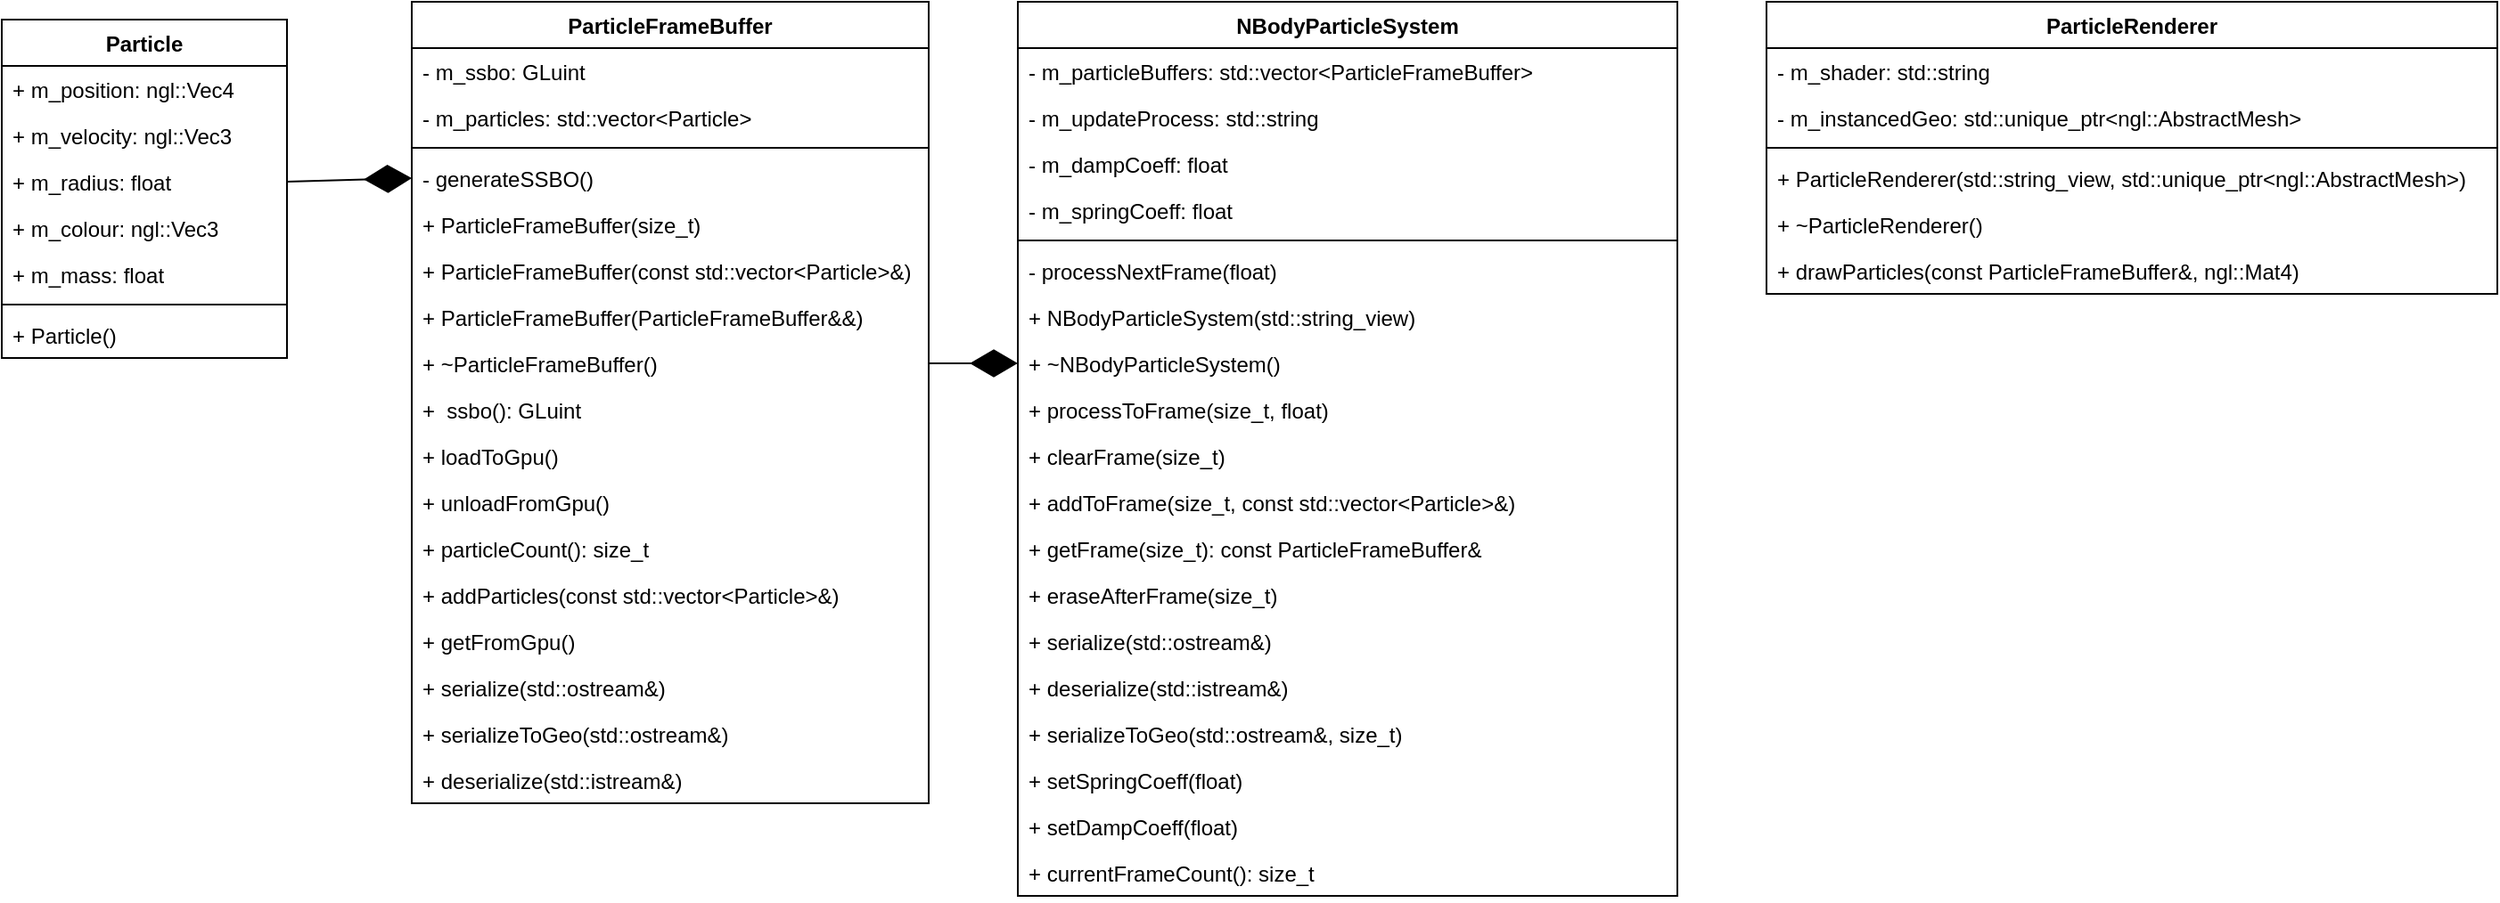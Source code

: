 <mxfile version="20.7.4" type="google"><diagram id="C5RBs43oDa-KdzZeNtuy" name="Page-1"><mxGraphModel grid="1" page="1" gridSize="10" guides="1" tooltips="1" connect="1" arrows="1" fold="1" pageScale="1" pageWidth="827" pageHeight="1169" math="0" shadow="0"><root><mxCell id="WIyWlLk6GJQsqaUBKTNV-0"/><mxCell id="WIyWlLk6GJQsqaUBKTNV-1" parent="WIyWlLk6GJQsqaUBKTNV-0"/><mxCell id="sdkMAZA4-VlE3pLJ2qUO-5" value="Particle" style="swimlane;fontStyle=1;align=center;verticalAlign=top;childLayout=stackLayout;horizontal=1;startSize=26;horizontalStack=0;resizeParent=1;resizeParentMax=0;resizeLast=0;collapsible=1;marginBottom=0;" vertex="1" parent="WIyWlLk6GJQsqaUBKTNV-1"><mxGeometry x="330" y="380" width="160" height="190" as="geometry"/></mxCell><mxCell id="sdkMAZA4-VlE3pLJ2qUO-10" value="+ m_position: ngl::Vec4   " style="text;strokeColor=none;fillColor=none;align=left;verticalAlign=top;spacingLeft=4;spacingRight=4;overflow=hidden;rotatable=0;points=[[0,0.5],[1,0.5]];portConstraint=eastwest;" vertex="1" parent="sdkMAZA4-VlE3pLJ2qUO-5"><mxGeometry y="26" width="160" height="26" as="geometry"/></mxCell><mxCell id="sdkMAZA4-VlE3pLJ2qUO-12" value="+ m_velocity: ngl::Vec3   " style="text;strokeColor=none;fillColor=none;align=left;verticalAlign=top;spacingLeft=4;spacingRight=4;overflow=hidden;rotatable=0;points=[[0,0.5],[1,0.5]];portConstraint=eastwest;" vertex="1" parent="sdkMAZA4-VlE3pLJ2qUO-5"><mxGeometry y="52" width="160" height="26" as="geometry"/></mxCell><mxCell id="sdkMAZA4-VlE3pLJ2qUO-14" value="+ m_radius: float  " style="text;strokeColor=none;fillColor=none;align=left;verticalAlign=top;spacingLeft=4;spacingRight=4;overflow=hidden;rotatable=0;points=[[0,0.5],[1,0.5]];portConstraint=eastwest;" vertex="1" parent="sdkMAZA4-VlE3pLJ2qUO-5"><mxGeometry y="78" width="160" height="26" as="geometry"/></mxCell><mxCell id="sdkMAZA4-VlE3pLJ2qUO-13" value="+ m_colour: ngl::Vec3   " style="text;strokeColor=none;fillColor=none;align=left;verticalAlign=top;spacingLeft=4;spacingRight=4;overflow=hidden;rotatable=0;points=[[0,0.5],[1,0.5]];portConstraint=eastwest;" vertex="1" parent="sdkMAZA4-VlE3pLJ2qUO-5"><mxGeometry y="104" width="160" height="26" as="geometry"/></mxCell><mxCell id="sdkMAZA4-VlE3pLJ2qUO-15" value="+ m_mass: float" style="text;strokeColor=none;fillColor=none;align=left;verticalAlign=top;spacingLeft=4;spacingRight=4;overflow=hidden;rotatable=0;points=[[0,0.5],[1,0.5]];portConstraint=eastwest;" vertex="1" parent="sdkMAZA4-VlE3pLJ2qUO-5"><mxGeometry y="130" width="160" height="26" as="geometry"/></mxCell><mxCell id="sdkMAZA4-VlE3pLJ2qUO-7" value="" style="line;strokeWidth=1;fillColor=none;align=left;verticalAlign=middle;spacingTop=-1;spacingLeft=3;spacingRight=3;rotatable=0;labelPosition=right;points=[];portConstraint=eastwest;strokeColor=inherit;" vertex="1" parent="sdkMAZA4-VlE3pLJ2qUO-5"><mxGeometry y="156" width="160" height="8" as="geometry"/></mxCell><mxCell id="sdkMAZA4-VlE3pLJ2qUO-16" value="+ Particle()  " style="text;strokeColor=none;fillColor=none;align=left;verticalAlign=top;spacingLeft=4;spacingRight=4;overflow=hidden;rotatable=0;points=[[0,0.5],[1,0.5]];portConstraint=eastwest;" vertex="1" parent="sdkMAZA4-VlE3pLJ2qUO-5"><mxGeometry y="164" width="160" height="26" as="geometry"/></mxCell><mxCell id="sdkMAZA4-VlE3pLJ2qUO-17" value="ParticleFrameBuffer" style="swimlane;fontStyle=1;align=center;verticalAlign=top;childLayout=stackLayout;horizontal=1;startSize=26;horizontalStack=0;resizeParent=1;resizeParentMax=0;resizeLast=0;collapsible=1;marginBottom=0;" vertex="1" parent="WIyWlLk6GJQsqaUBKTNV-1"><mxGeometry x="560" y="370" width="290" height="450" as="geometry"/></mxCell><mxCell id="sdkMAZA4-VlE3pLJ2qUO-21" value="- m_ssbo: GLuint  " style="text;strokeColor=none;fillColor=none;align=left;verticalAlign=top;spacingLeft=4;spacingRight=4;overflow=hidden;rotatable=0;points=[[0,0.5],[1,0.5]];portConstraint=eastwest;" vertex="1" parent="sdkMAZA4-VlE3pLJ2qUO-17"><mxGeometry y="26" width="290" height="26" as="geometry"/></mxCell><mxCell id="sdkMAZA4-VlE3pLJ2qUO-22" value="- m_particles: std::vector&lt;Particle&gt;" style="text;strokeColor=none;fillColor=none;align=left;verticalAlign=top;spacingLeft=4;spacingRight=4;overflow=hidden;rotatable=0;points=[[0,0.5],[1,0.5]];portConstraint=eastwest;" vertex="1" parent="sdkMAZA4-VlE3pLJ2qUO-17"><mxGeometry y="52" width="290" height="26" as="geometry"/></mxCell><mxCell id="sdkMAZA4-VlE3pLJ2qUO-19" value="" style="line;strokeWidth=1;fillColor=none;align=left;verticalAlign=middle;spacingTop=-1;spacingLeft=3;spacingRight=3;rotatable=0;labelPosition=right;points=[];portConstraint=eastwest;strokeColor=inherit;" vertex="1" parent="sdkMAZA4-VlE3pLJ2qUO-17"><mxGeometry y="78" width="290" height="8" as="geometry"/></mxCell><mxCell id="sdkMAZA4-VlE3pLJ2qUO-24" value="- generateSSBO()" style="text;strokeColor=none;fillColor=none;align=left;verticalAlign=top;spacingLeft=4;spacingRight=4;overflow=hidden;rotatable=0;points=[[0,0.5],[1,0.5]];portConstraint=eastwest;" vertex="1" parent="sdkMAZA4-VlE3pLJ2qUO-17"><mxGeometry y="86" width="290" height="26" as="geometry"/></mxCell><mxCell id="sdkMAZA4-VlE3pLJ2qUO-25" value="+ ParticleFrameBuffer(size_t)" style="text;strokeColor=none;fillColor=none;align=left;verticalAlign=top;spacingLeft=4;spacingRight=4;overflow=hidden;rotatable=0;points=[[0,0.5],[1,0.5]];portConstraint=eastwest;" vertex="1" parent="sdkMAZA4-VlE3pLJ2qUO-17"><mxGeometry y="112" width="290" height="26" as="geometry"/></mxCell><mxCell id="sdkMAZA4-VlE3pLJ2qUO-26" value="+ ParticleFrameBuffer(const std::vector&lt;Particle&gt;&amp;)" style="text;strokeColor=none;fillColor=none;align=left;verticalAlign=top;spacingLeft=4;spacingRight=4;overflow=hidden;rotatable=0;points=[[0,0.5],[1,0.5]];portConstraint=eastwest;" vertex="1" parent="sdkMAZA4-VlE3pLJ2qUO-17"><mxGeometry y="138" width="290" height="26" as="geometry"/></mxCell><mxCell id="sdkMAZA4-VlE3pLJ2qUO-27" value="+ ParticleFrameBuffer(ParticleFrameBuffer&amp;&amp;)" style="text;strokeColor=none;fillColor=none;align=left;verticalAlign=top;spacingLeft=4;spacingRight=4;overflow=hidden;rotatable=0;points=[[0,0.5],[1,0.5]];portConstraint=eastwest;" vertex="1" parent="sdkMAZA4-VlE3pLJ2qUO-17"><mxGeometry y="164" width="290" height="26" as="geometry"/></mxCell><mxCell id="sdkMAZA4-VlE3pLJ2qUO-28" value="+ ~ParticleFrameBuffer() " style="text;strokeColor=none;fillColor=none;align=left;verticalAlign=top;spacingLeft=4;spacingRight=4;overflow=hidden;rotatable=0;points=[[0,0.5],[1,0.5]];portConstraint=eastwest;" vertex="1" parent="sdkMAZA4-VlE3pLJ2qUO-17"><mxGeometry y="190" width="290" height="26" as="geometry"/></mxCell><mxCell id="sdkMAZA4-VlE3pLJ2qUO-30" value="+  ssbo(): GLuint" style="text;strokeColor=none;fillColor=none;align=left;verticalAlign=top;spacingLeft=4;spacingRight=4;overflow=hidden;rotatable=0;points=[[0,0.5],[1,0.5]];portConstraint=eastwest;" vertex="1" parent="sdkMAZA4-VlE3pLJ2qUO-17"><mxGeometry y="216" width="290" height="26" as="geometry"/></mxCell><mxCell id="sdkMAZA4-VlE3pLJ2qUO-31" value="+ loadToGpu()" style="text;strokeColor=none;fillColor=none;align=left;verticalAlign=top;spacingLeft=4;spacingRight=4;overflow=hidden;rotatable=0;points=[[0,0.5],[1,0.5]];portConstraint=eastwest;" vertex="1" parent="sdkMAZA4-VlE3pLJ2qUO-17"><mxGeometry y="242" width="290" height="26" as="geometry"/></mxCell><mxCell id="sdkMAZA4-VlE3pLJ2qUO-32" value="+ unloadFromGpu()    " style="text;strokeColor=none;fillColor=none;align=left;verticalAlign=top;spacingLeft=4;spacingRight=4;overflow=hidden;rotatable=0;points=[[0,0.5],[1,0.5]];portConstraint=eastwest;" vertex="1" parent="sdkMAZA4-VlE3pLJ2qUO-17"><mxGeometry y="268" width="290" height="26" as="geometry"/></mxCell><mxCell id="sdkMAZA4-VlE3pLJ2qUO-33" value="+ particleCount(): size_t" style="text;strokeColor=none;fillColor=none;align=left;verticalAlign=top;spacingLeft=4;spacingRight=4;overflow=hidden;rotatable=0;points=[[0,0.5],[1,0.5]];portConstraint=eastwest;" vertex="1" parent="sdkMAZA4-VlE3pLJ2qUO-17"><mxGeometry y="294" width="290" height="26" as="geometry"/></mxCell><mxCell id="sdkMAZA4-VlE3pLJ2qUO-34" value="+ addParticles(const std::vector&lt;Particle&gt;&amp;)" style="text;strokeColor=none;fillColor=none;align=left;verticalAlign=top;spacingLeft=4;spacingRight=4;overflow=hidden;rotatable=0;points=[[0,0.5],[1,0.5]];portConstraint=eastwest;" vertex="1" parent="sdkMAZA4-VlE3pLJ2qUO-17"><mxGeometry y="320" width="290" height="26" as="geometry"/></mxCell><mxCell id="sdkMAZA4-VlE3pLJ2qUO-35" value="+ getFromGpu()" style="text;strokeColor=none;fillColor=none;align=left;verticalAlign=top;spacingLeft=4;spacingRight=4;overflow=hidden;rotatable=0;points=[[0,0.5],[1,0.5]];portConstraint=eastwest;" vertex="1" parent="sdkMAZA4-VlE3pLJ2qUO-17"><mxGeometry y="346" width="290" height="26" as="geometry"/></mxCell><mxCell id="sdkMAZA4-VlE3pLJ2qUO-36" value="+ serialize(std::ostream&amp;)" style="text;strokeColor=none;fillColor=none;align=left;verticalAlign=top;spacingLeft=4;spacingRight=4;overflow=hidden;rotatable=0;points=[[0,0.5],[1,0.5]];portConstraint=eastwest;" vertex="1" parent="sdkMAZA4-VlE3pLJ2qUO-17"><mxGeometry y="372" width="290" height="26" as="geometry"/></mxCell><mxCell id="sdkMAZA4-VlE3pLJ2qUO-37" value="+ serializeToGeo(std::ostream&amp;)" style="text;strokeColor=none;fillColor=none;align=left;verticalAlign=top;spacingLeft=4;spacingRight=4;overflow=hidden;rotatable=0;points=[[0,0.5],[1,0.5]];portConstraint=eastwest;" vertex="1" parent="sdkMAZA4-VlE3pLJ2qUO-17"><mxGeometry y="398" width="290" height="26" as="geometry"/></mxCell><mxCell id="sdkMAZA4-VlE3pLJ2qUO-38" value="+ deserialize(std::istream&amp;)" style="text;strokeColor=none;fillColor=none;align=left;verticalAlign=top;spacingLeft=4;spacingRight=4;overflow=hidden;rotatable=0;points=[[0,0.5],[1,0.5]];portConstraint=eastwest;" vertex="1" parent="sdkMAZA4-VlE3pLJ2qUO-17"><mxGeometry y="424" width="290" height="26" as="geometry"/></mxCell><mxCell id="sdkMAZA4-VlE3pLJ2qUO-23" value="" style="endArrow=diamondThin;endFill=1;endSize=24;html=1;rounded=0;exitX=1;exitY=0.5;exitDx=0;exitDy=0;entryX=0;entryY=0.5;entryDx=0;entryDy=0;" edge="1" parent="WIyWlLk6GJQsqaUBKTNV-1" source="sdkMAZA4-VlE3pLJ2qUO-14" target="sdkMAZA4-VlE3pLJ2qUO-24"><mxGeometry width="160" relative="1" as="geometry"><mxPoint x="490" y="420" as="sourcePoint"/><mxPoint x="640" y="420" as="targetPoint"/></mxGeometry></mxCell><mxCell id="sdkMAZA4-VlE3pLJ2qUO-39" value="NBodyParticleSystem" style="swimlane;fontStyle=1;align=center;verticalAlign=top;childLayout=stackLayout;horizontal=1;startSize=26;horizontalStack=0;resizeParent=1;resizeParentMax=0;resizeLast=0;collapsible=1;marginBottom=0;" vertex="1" parent="WIyWlLk6GJQsqaUBKTNV-1"><mxGeometry x="900" y="370" width="370" height="502" as="geometry"/></mxCell><mxCell id="sdkMAZA4-VlE3pLJ2qUO-40" value="- m_particleBuffers: std::vector&lt;ParticleFrameBuffer&gt;" style="text;strokeColor=none;fillColor=none;align=left;verticalAlign=top;spacingLeft=4;spacingRight=4;overflow=hidden;rotatable=0;points=[[0,0.5],[1,0.5]];portConstraint=eastwest;" vertex="1" parent="sdkMAZA4-VlE3pLJ2qUO-39"><mxGeometry y="26" width="370" height="26" as="geometry"/></mxCell><mxCell id="sdkMAZA4-VlE3pLJ2qUO-43" value="- m_updateProcess: std::string" style="text;strokeColor=none;fillColor=none;align=left;verticalAlign=top;spacingLeft=4;spacingRight=4;overflow=hidden;rotatable=0;points=[[0,0.5],[1,0.5]];portConstraint=eastwest;" vertex="1" parent="sdkMAZA4-VlE3pLJ2qUO-39"><mxGeometry y="52" width="370" height="26" as="geometry"/></mxCell><mxCell id="sdkMAZA4-VlE3pLJ2qUO-44" value="- m_dampCoeff: float " style="text;strokeColor=none;fillColor=none;align=left;verticalAlign=top;spacingLeft=4;spacingRight=4;overflow=hidden;rotatable=0;points=[[0,0.5],[1,0.5]];portConstraint=eastwest;" vertex="1" parent="sdkMAZA4-VlE3pLJ2qUO-39"><mxGeometry y="78" width="370" height="26" as="geometry"/></mxCell><mxCell id="sdkMAZA4-VlE3pLJ2qUO-45" value="- m_springCoeff: float" style="text;strokeColor=none;fillColor=none;align=left;verticalAlign=top;spacingLeft=4;spacingRight=4;overflow=hidden;rotatable=0;points=[[0,0.5],[1,0.5]];portConstraint=eastwest;" vertex="1" parent="sdkMAZA4-VlE3pLJ2qUO-39"><mxGeometry y="104" width="370" height="26" as="geometry"/></mxCell><mxCell id="sdkMAZA4-VlE3pLJ2qUO-41" value="" style="line;strokeWidth=1;fillColor=none;align=left;verticalAlign=middle;spacingTop=-1;spacingLeft=3;spacingRight=3;rotatable=0;labelPosition=right;points=[];portConstraint=eastwest;strokeColor=inherit;" vertex="1" parent="sdkMAZA4-VlE3pLJ2qUO-39"><mxGeometry y="130" width="370" height="8" as="geometry"/></mxCell><mxCell id="sdkMAZA4-VlE3pLJ2qUO-58" value="- processNextFrame(float)" style="text;strokeColor=none;fillColor=none;align=left;verticalAlign=top;spacingLeft=4;spacingRight=4;overflow=hidden;rotatable=0;points=[[0,0.5],[1,0.5]];portConstraint=eastwest;" vertex="1" parent="sdkMAZA4-VlE3pLJ2qUO-39"><mxGeometry y="138" width="370" height="26" as="geometry"/></mxCell><mxCell id="sdkMAZA4-VlE3pLJ2qUO-42" value="+ NBodyParticleSystem(std::string_view)" style="text;strokeColor=none;fillColor=none;align=left;verticalAlign=top;spacingLeft=4;spacingRight=4;overflow=hidden;rotatable=0;points=[[0,0.5],[1,0.5]];portConstraint=eastwest;" vertex="1" parent="sdkMAZA4-VlE3pLJ2qUO-39"><mxGeometry y="164" width="370" height="26" as="geometry"/></mxCell><mxCell id="sdkMAZA4-VlE3pLJ2qUO-46" value="+ ~NBodyParticleSystem()&#xA;" style="text;strokeColor=none;fillColor=none;align=left;verticalAlign=top;spacingLeft=4;spacingRight=4;overflow=hidden;rotatable=0;points=[[0,0.5],[1,0.5]];portConstraint=eastwest;" vertex="1" parent="sdkMAZA4-VlE3pLJ2qUO-39"><mxGeometry y="190" width="370" height="26" as="geometry"/></mxCell><mxCell id="sdkMAZA4-VlE3pLJ2qUO-47" value="+ processToFrame(size_t, float)" style="text;strokeColor=none;fillColor=none;align=left;verticalAlign=top;spacingLeft=4;spacingRight=4;overflow=hidden;rotatable=0;points=[[0,0.5],[1,0.5]];portConstraint=eastwest;" vertex="1" parent="sdkMAZA4-VlE3pLJ2qUO-39"><mxGeometry y="216" width="370" height="26" as="geometry"/></mxCell><mxCell id="sdkMAZA4-VlE3pLJ2qUO-48" value="+ clearFrame(size_t)" style="text;strokeColor=none;fillColor=none;align=left;verticalAlign=top;spacingLeft=4;spacingRight=4;overflow=hidden;rotatable=0;points=[[0,0.5],[1,0.5]];portConstraint=eastwest;" vertex="1" parent="sdkMAZA4-VlE3pLJ2qUO-39"><mxGeometry y="242" width="370" height="26" as="geometry"/></mxCell><mxCell id="sdkMAZA4-VlE3pLJ2qUO-49" value="+ addToFrame(size_t, const std::vector&lt;Particle&gt;&amp;)" style="text;strokeColor=none;fillColor=none;align=left;verticalAlign=top;spacingLeft=4;spacingRight=4;overflow=hidden;rotatable=0;points=[[0,0.5],[1,0.5]];portConstraint=eastwest;" vertex="1" parent="sdkMAZA4-VlE3pLJ2qUO-39"><mxGeometry y="268" width="370" height="26" as="geometry"/></mxCell><mxCell id="sdkMAZA4-VlE3pLJ2qUO-50" value="+ getFrame(size_t): const ParticleFrameBuffer&amp;" style="text;strokeColor=none;fillColor=none;align=left;verticalAlign=top;spacingLeft=4;spacingRight=4;overflow=hidden;rotatable=0;points=[[0,0.5],[1,0.5]];portConstraint=eastwest;" vertex="1" parent="sdkMAZA4-VlE3pLJ2qUO-39"><mxGeometry y="294" width="370" height="26" as="geometry"/></mxCell><mxCell id="sdkMAZA4-VlE3pLJ2qUO-51" value="+ eraseAfterFrame(size_t)" style="text;strokeColor=none;fillColor=none;align=left;verticalAlign=top;spacingLeft=4;spacingRight=4;overflow=hidden;rotatable=0;points=[[0,0.5],[1,0.5]];portConstraint=eastwest;" vertex="1" parent="sdkMAZA4-VlE3pLJ2qUO-39"><mxGeometry y="320" width="370" height="26" as="geometry"/></mxCell><mxCell id="sdkMAZA4-VlE3pLJ2qUO-52" value="+ serialize(std::ostream&amp;)" style="text;strokeColor=none;fillColor=none;align=left;verticalAlign=top;spacingLeft=4;spacingRight=4;overflow=hidden;rotatable=0;points=[[0,0.5],[1,0.5]];portConstraint=eastwest;" vertex="1" parent="sdkMAZA4-VlE3pLJ2qUO-39"><mxGeometry y="346" width="370" height="26" as="geometry"/></mxCell><mxCell id="sdkMAZA4-VlE3pLJ2qUO-53" value="+ deserialize(std::istream&amp;)" style="text;strokeColor=none;fillColor=none;align=left;verticalAlign=top;spacingLeft=4;spacingRight=4;overflow=hidden;rotatable=0;points=[[0,0.5],[1,0.5]];portConstraint=eastwest;" vertex="1" parent="sdkMAZA4-VlE3pLJ2qUO-39"><mxGeometry y="372" width="370" height="26" as="geometry"/></mxCell><mxCell id="sdkMAZA4-VlE3pLJ2qUO-54" value="+ serializeToGeo(std::ostream&amp;, size_t)" style="text;strokeColor=none;fillColor=none;align=left;verticalAlign=top;spacingLeft=4;spacingRight=4;overflow=hidden;rotatable=0;points=[[0,0.5],[1,0.5]];portConstraint=eastwest;" vertex="1" parent="sdkMAZA4-VlE3pLJ2qUO-39"><mxGeometry y="398" width="370" height="26" as="geometry"/></mxCell><mxCell id="sdkMAZA4-VlE3pLJ2qUO-55" value="+ setSpringCoeff(float)" style="text;strokeColor=none;fillColor=none;align=left;verticalAlign=top;spacingLeft=4;spacingRight=4;overflow=hidden;rotatable=0;points=[[0,0.5],[1,0.5]];portConstraint=eastwest;" vertex="1" parent="sdkMAZA4-VlE3pLJ2qUO-39"><mxGeometry y="424" width="370" height="26" as="geometry"/></mxCell><mxCell id="sdkMAZA4-VlE3pLJ2qUO-56" value="+ setDampCoeff(float)" style="text;strokeColor=none;fillColor=none;align=left;verticalAlign=top;spacingLeft=4;spacingRight=4;overflow=hidden;rotatable=0;points=[[0,0.5],[1,0.5]];portConstraint=eastwest;" vertex="1" parent="sdkMAZA4-VlE3pLJ2qUO-39"><mxGeometry y="450" width="370" height="26" as="geometry"/></mxCell><mxCell id="sdkMAZA4-VlE3pLJ2qUO-57" value="+ currentFrameCount(): size_t" style="text;strokeColor=none;fillColor=none;align=left;verticalAlign=top;spacingLeft=4;spacingRight=4;overflow=hidden;rotatable=0;points=[[0,0.5],[1,0.5]];portConstraint=eastwest;" vertex="1" parent="sdkMAZA4-VlE3pLJ2qUO-39"><mxGeometry y="476" width="370" height="26" as="geometry"/></mxCell><mxCell id="sdkMAZA4-VlE3pLJ2qUO-59" value="" style="endArrow=diamondThin;endFill=1;endSize=24;html=1;rounded=0;entryX=0;entryY=0.5;entryDx=0;entryDy=0;exitX=1;exitY=0.5;exitDx=0;exitDy=0;" edge="1" parent="WIyWlLk6GJQsqaUBKTNV-1" source="sdkMAZA4-VlE3pLJ2qUO-28" target="sdkMAZA4-VlE3pLJ2qUO-46"><mxGeometry width="160" relative="1" as="geometry"><mxPoint x="800" y="420" as="sourcePoint"/><mxPoint x="950" y="420" as="targetPoint"/></mxGeometry></mxCell><mxCell id="sdkMAZA4-VlE3pLJ2qUO-64" value="ParticleRenderer&#xA;" style="swimlane;fontStyle=1;align=center;verticalAlign=top;childLayout=stackLayout;horizontal=1;startSize=26;horizontalStack=0;resizeParent=1;resizeParentMax=0;resizeLast=0;collapsible=1;marginBottom=0;" vertex="1" parent="WIyWlLk6GJQsqaUBKTNV-1"><mxGeometry x="1320" y="370" width="410" height="164" as="geometry"/></mxCell><mxCell id="sdkMAZA4-VlE3pLJ2qUO-65" value="- m_shader: std::string " style="text;strokeColor=none;fillColor=none;align=left;verticalAlign=top;spacingLeft=4;spacingRight=4;overflow=hidden;rotatable=0;points=[[0,0.5],[1,0.5]];portConstraint=eastwest;" vertex="1" parent="sdkMAZA4-VlE3pLJ2qUO-64"><mxGeometry y="26" width="410" height="26" as="geometry"/></mxCell><mxCell id="sdkMAZA4-VlE3pLJ2qUO-69" value="- m_instancedGeo: std::unique_ptr&lt;ngl::AbstractMesh&gt;" style="text;strokeColor=none;fillColor=none;align=left;verticalAlign=top;spacingLeft=4;spacingRight=4;overflow=hidden;rotatable=0;points=[[0,0.5],[1,0.5]];portConstraint=eastwest;" vertex="1" parent="sdkMAZA4-VlE3pLJ2qUO-64"><mxGeometry y="52" width="410" height="26" as="geometry"/></mxCell><mxCell id="sdkMAZA4-VlE3pLJ2qUO-66" value="" style="line;strokeWidth=1;fillColor=none;align=left;verticalAlign=middle;spacingTop=-1;spacingLeft=3;spacingRight=3;rotatable=0;labelPosition=right;points=[];portConstraint=eastwest;strokeColor=inherit;" vertex="1" parent="sdkMAZA4-VlE3pLJ2qUO-64"><mxGeometry y="78" width="410" height="8" as="geometry"/></mxCell><mxCell id="sdkMAZA4-VlE3pLJ2qUO-67" value="+ ParticleRenderer(std::string_view, std::unique_ptr&lt;ngl::AbstractMesh&gt;)" style="text;strokeColor=none;fillColor=none;align=left;verticalAlign=top;spacingLeft=4;spacingRight=4;overflow=hidden;rotatable=0;points=[[0,0.5],[1,0.5]];portConstraint=eastwest;" vertex="1" parent="sdkMAZA4-VlE3pLJ2qUO-64"><mxGeometry y="86" width="410" height="26" as="geometry"/></mxCell><mxCell id="sdkMAZA4-VlE3pLJ2qUO-70" value="+ ~ParticleRenderer()" style="text;strokeColor=none;fillColor=none;align=left;verticalAlign=top;spacingLeft=4;spacingRight=4;overflow=hidden;rotatable=0;points=[[0,0.5],[1,0.5]];portConstraint=eastwest;" vertex="1" parent="sdkMAZA4-VlE3pLJ2qUO-64"><mxGeometry y="112" width="410" height="26" as="geometry"/></mxCell><mxCell id="sdkMAZA4-VlE3pLJ2qUO-72" value="+ drawParticles(const ParticleFrameBuffer&amp;, ngl::Mat4)" style="text;strokeColor=none;fillColor=none;align=left;verticalAlign=top;spacingLeft=4;spacingRight=4;overflow=hidden;rotatable=0;points=[[0,0.5],[1,0.5]];portConstraint=eastwest;" vertex="1" parent="sdkMAZA4-VlE3pLJ2qUO-64"><mxGeometry y="138" width="410" height="26" as="geometry"/></mxCell></root></mxGraphModel></diagram></mxfile>
